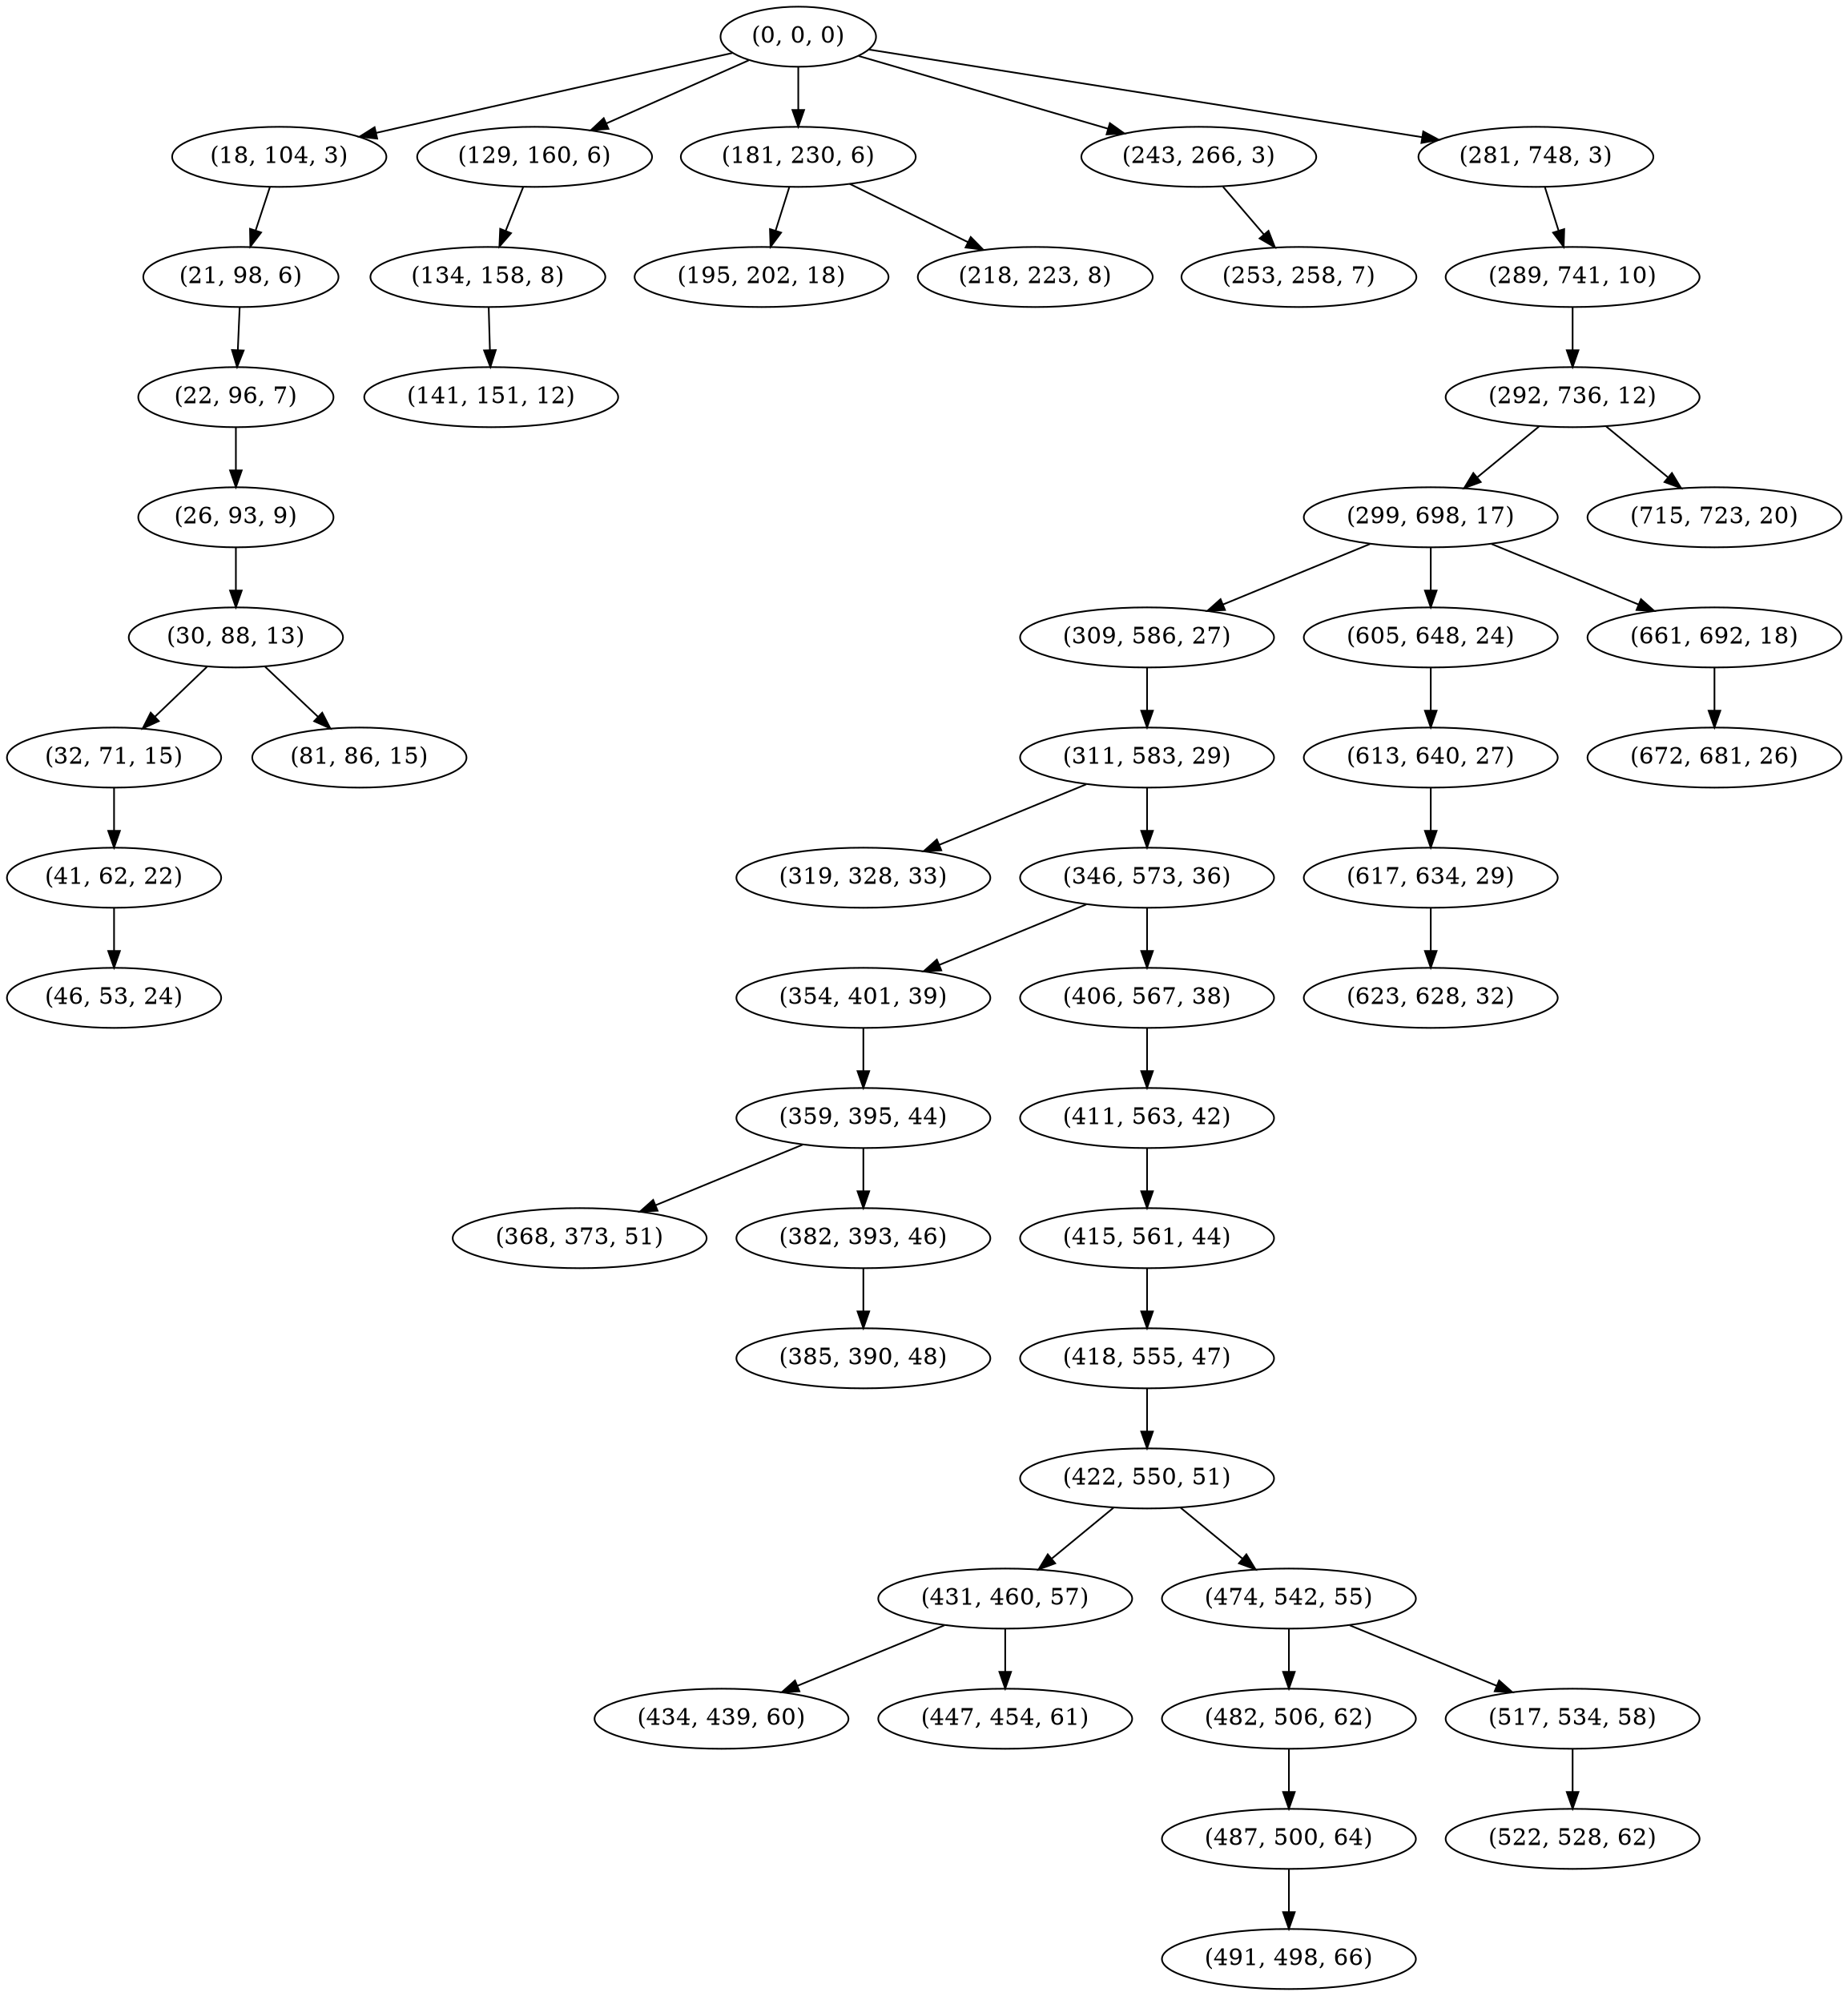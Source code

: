 digraph tree {
    "(0, 0, 0)";
    "(18, 104, 3)";
    "(21, 98, 6)";
    "(22, 96, 7)";
    "(26, 93, 9)";
    "(30, 88, 13)";
    "(32, 71, 15)";
    "(41, 62, 22)";
    "(46, 53, 24)";
    "(81, 86, 15)";
    "(129, 160, 6)";
    "(134, 158, 8)";
    "(141, 151, 12)";
    "(181, 230, 6)";
    "(195, 202, 18)";
    "(218, 223, 8)";
    "(243, 266, 3)";
    "(253, 258, 7)";
    "(281, 748, 3)";
    "(289, 741, 10)";
    "(292, 736, 12)";
    "(299, 698, 17)";
    "(309, 586, 27)";
    "(311, 583, 29)";
    "(319, 328, 33)";
    "(346, 573, 36)";
    "(354, 401, 39)";
    "(359, 395, 44)";
    "(368, 373, 51)";
    "(382, 393, 46)";
    "(385, 390, 48)";
    "(406, 567, 38)";
    "(411, 563, 42)";
    "(415, 561, 44)";
    "(418, 555, 47)";
    "(422, 550, 51)";
    "(431, 460, 57)";
    "(434, 439, 60)";
    "(447, 454, 61)";
    "(474, 542, 55)";
    "(482, 506, 62)";
    "(487, 500, 64)";
    "(491, 498, 66)";
    "(517, 534, 58)";
    "(522, 528, 62)";
    "(605, 648, 24)";
    "(613, 640, 27)";
    "(617, 634, 29)";
    "(623, 628, 32)";
    "(661, 692, 18)";
    "(672, 681, 26)";
    "(715, 723, 20)";
    "(0, 0, 0)" -> "(18, 104, 3)";
    "(0, 0, 0)" -> "(129, 160, 6)";
    "(0, 0, 0)" -> "(181, 230, 6)";
    "(0, 0, 0)" -> "(243, 266, 3)";
    "(0, 0, 0)" -> "(281, 748, 3)";
    "(18, 104, 3)" -> "(21, 98, 6)";
    "(21, 98, 6)" -> "(22, 96, 7)";
    "(22, 96, 7)" -> "(26, 93, 9)";
    "(26, 93, 9)" -> "(30, 88, 13)";
    "(30, 88, 13)" -> "(32, 71, 15)";
    "(30, 88, 13)" -> "(81, 86, 15)";
    "(32, 71, 15)" -> "(41, 62, 22)";
    "(41, 62, 22)" -> "(46, 53, 24)";
    "(129, 160, 6)" -> "(134, 158, 8)";
    "(134, 158, 8)" -> "(141, 151, 12)";
    "(181, 230, 6)" -> "(195, 202, 18)";
    "(181, 230, 6)" -> "(218, 223, 8)";
    "(243, 266, 3)" -> "(253, 258, 7)";
    "(281, 748, 3)" -> "(289, 741, 10)";
    "(289, 741, 10)" -> "(292, 736, 12)";
    "(292, 736, 12)" -> "(299, 698, 17)";
    "(292, 736, 12)" -> "(715, 723, 20)";
    "(299, 698, 17)" -> "(309, 586, 27)";
    "(299, 698, 17)" -> "(605, 648, 24)";
    "(299, 698, 17)" -> "(661, 692, 18)";
    "(309, 586, 27)" -> "(311, 583, 29)";
    "(311, 583, 29)" -> "(319, 328, 33)";
    "(311, 583, 29)" -> "(346, 573, 36)";
    "(346, 573, 36)" -> "(354, 401, 39)";
    "(346, 573, 36)" -> "(406, 567, 38)";
    "(354, 401, 39)" -> "(359, 395, 44)";
    "(359, 395, 44)" -> "(368, 373, 51)";
    "(359, 395, 44)" -> "(382, 393, 46)";
    "(382, 393, 46)" -> "(385, 390, 48)";
    "(406, 567, 38)" -> "(411, 563, 42)";
    "(411, 563, 42)" -> "(415, 561, 44)";
    "(415, 561, 44)" -> "(418, 555, 47)";
    "(418, 555, 47)" -> "(422, 550, 51)";
    "(422, 550, 51)" -> "(431, 460, 57)";
    "(422, 550, 51)" -> "(474, 542, 55)";
    "(431, 460, 57)" -> "(434, 439, 60)";
    "(431, 460, 57)" -> "(447, 454, 61)";
    "(474, 542, 55)" -> "(482, 506, 62)";
    "(474, 542, 55)" -> "(517, 534, 58)";
    "(482, 506, 62)" -> "(487, 500, 64)";
    "(487, 500, 64)" -> "(491, 498, 66)";
    "(517, 534, 58)" -> "(522, 528, 62)";
    "(605, 648, 24)" -> "(613, 640, 27)";
    "(613, 640, 27)" -> "(617, 634, 29)";
    "(617, 634, 29)" -> "(623, 628, 32)";
    "(661, 692, 18)" -> "(672, 681, 26)";
}
